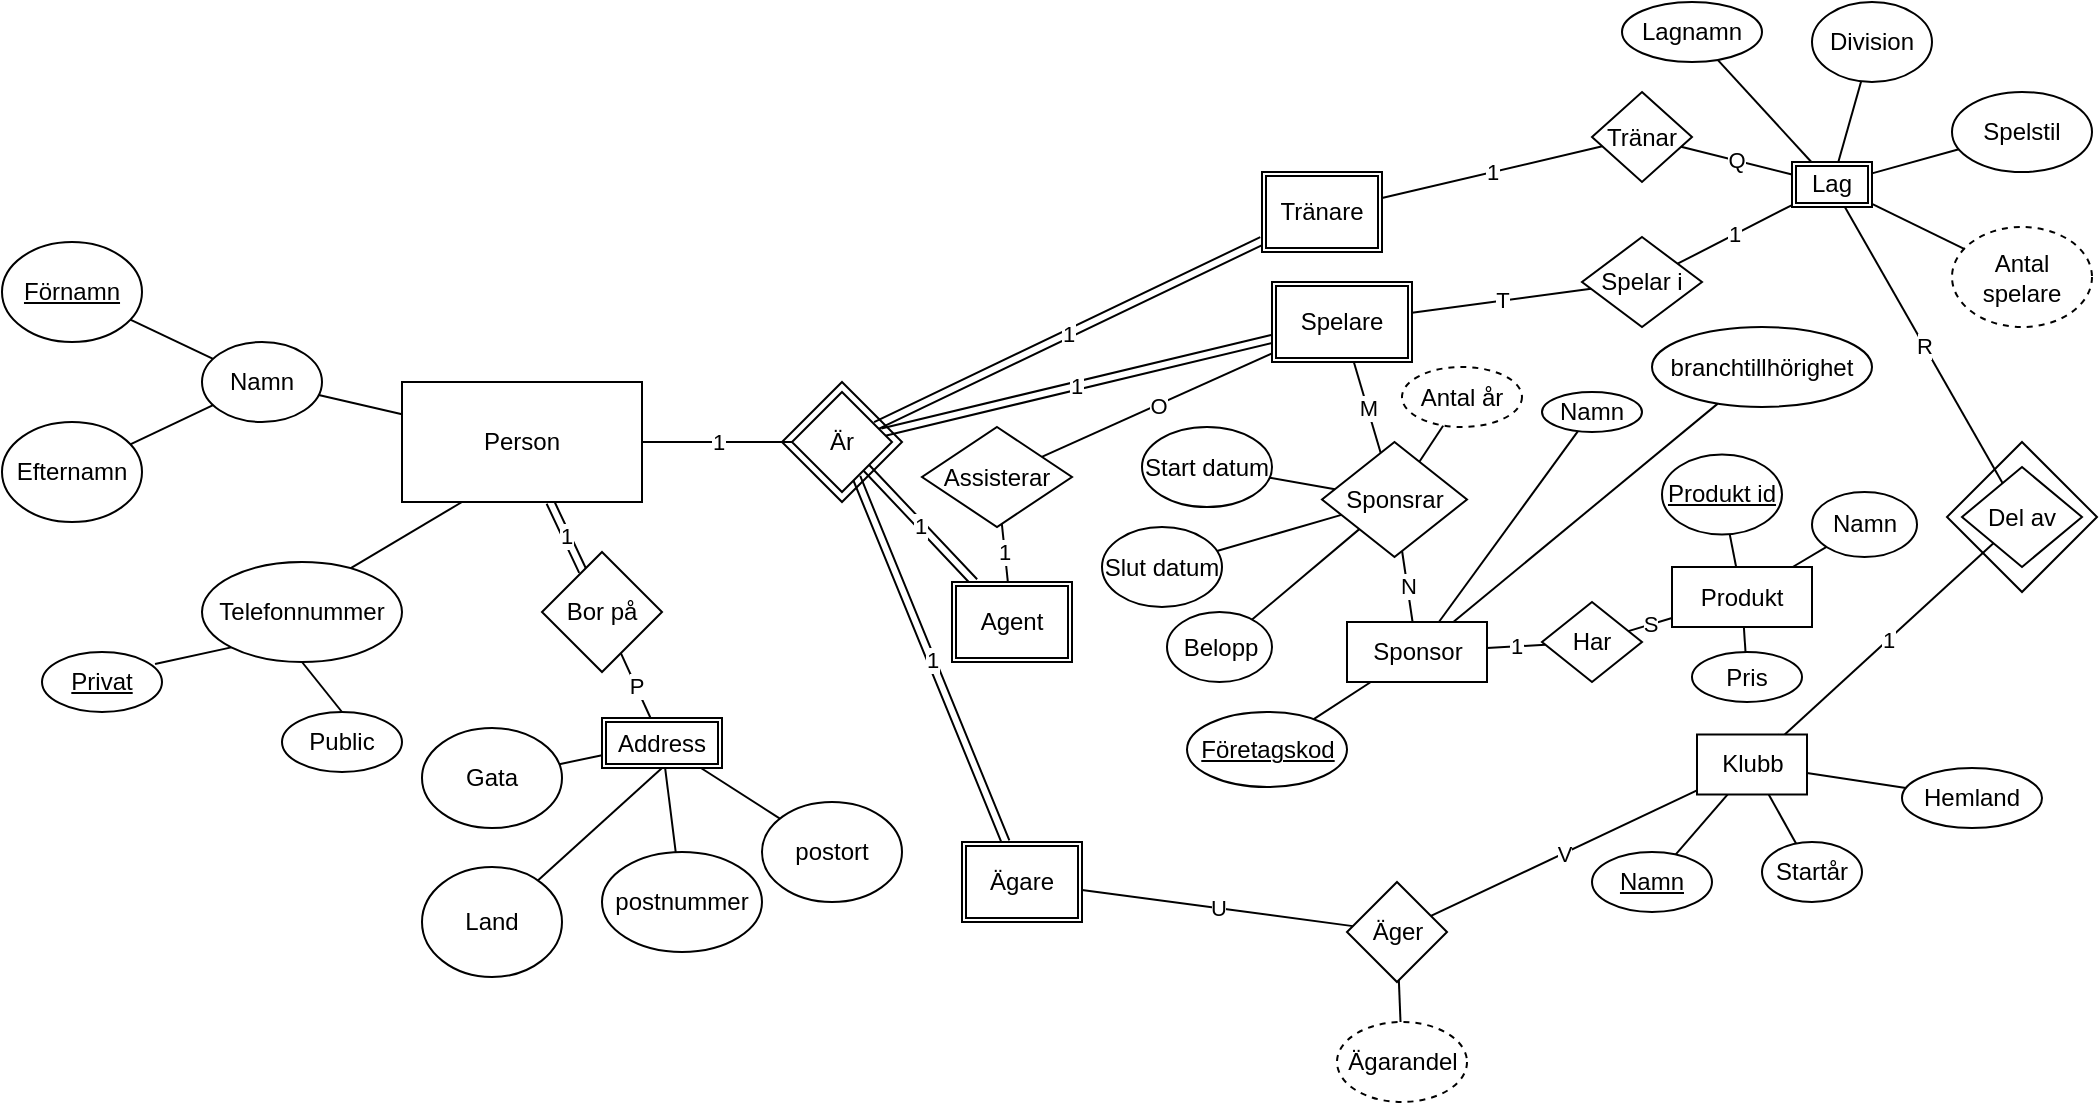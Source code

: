 <mxfile version="14.3.0" type="github">
  <diagram id="R2lEEEUBdFMjLlhIrx00" name="Page-1">
    <mxGraphModel dx="1185" dy="672" grid="1" gridSize="10" guides="1" tooltips="1" connect="1" arrows="1" fold="1" page="1" pageScale="1" pageWidth="850" pageHeight="1100" math="0" shadow="0" extFonts="Permanent Marker^https://fonts.googleapis.com/css?family=Permanent+Marker">
      <root>
        <mxCell id="0" />
        <mxCell id="1" parent="0" />
        <mxCell id="LgoFQunIn0iN0EQQ3ntF-14" value="" style="rhombus;whiteSpace=wrap;html=1;" vertex="1" parent="1">
          <mxGeometry x="1002.5" y="400" width="75" height="75" as="geometry" />
        </mxCell>
        <mxCell id="LgoFQunIn0iN0EQQ3ntF-10" value="" style="rhombus;whiteSpace=wrap;html=1;" vertex="1" parent="1">
          <mxGeometry x="420" y="370" width="60" height="60" as="geometry" />
        </mxCell>
        <mxCell id="Y-o8OTaq_7tzzy2GkSMv-12" value="1" style="orthogonalLoop=1;jettySize=auto;html=1;rounded=0;endArrow=none;endFill=0;" parent="1" source="Y-o8OTaq_7tzzy2GkSMv-2" target="Y-o8OTaq_7tzzy2GkSMv-11" edge="1">
          <mxGeometry relative="1" as="geometry" />
        </mxCell>
        <mxCell id="Y-o8OTaq_7tzzy2GkSMv-22" style="edgeStyle=none;rounded=0;orthogonalLoop=1;jettySize=auto;html=1;endArrow=none;endFill=0;strokeColor=#000000;" parent="1" source="Y-o8OTaq_7tzzy2GkSMv-2" target="Y-o8OTaq_7tzzy2GkSMv-20" edge="1">
          <mxGeometry relative="1" as="geometry">
            <mxPoint x="220" y="320" as="targetPoint" />
          </mxGeometry>
        </mxCell>
        <mxCell id="Y-o8OTaq_7tzzy2GkSMv-29" style="edgeStyle=none;rounded=0;orthogonalLoop=1;jettySize=auto;html=1;exitX=0.25;exitY=1;exitDx=0;exitDy=0;entryX=0.742;entryY=0.063;entryDx=0;entryDy=0;entryPerimeter=0;endArrow=none;endFill=0;strokeColor=#000000;" parent="1" source="Y-o8OTaq_7tzzy2GkSMv-2" target="Y-o8OTaq_7tzzy2GkSMv-26" edge="1">
          <mxGeometry relative="1" as="geometry" />
        </mxCell>
        <mxCell id="Y-o8OTaq_7tzzy2GkSMv-43" value="1" style="edgeStyle=none;rounded=0;orthogonalLoop=1;jettySize=auto;html=1;endArrow=none;endFill=0;strokeColor=#000000;shape=link;" parent="1" source="Y-o8OTaq_7tzzy2GkSMv-2" target="Y-o8OTaq_7tzzy2GkSMv-42" edge="1">
          <mxGeometry relative="1" as="geometry" />
        </mxCell>
        <mxCell id="Y-o8OTaq_7tzzy2GkSMv-2" value="Person" style="rounded=0;whiteSpace=wrap;html=1;" parent="1" vertex="1">
          <mxGeometry x="230" y="370" width="120" height="60" as="geometry" />
        </mxCell>
        <mxCell id="Y-o8OTaq_7tzzy2GkSMv-13" value="1" style="edgeStyle=none;rounded=0;orthogonalLoop=1;jettySize=auto;html=1;endArrow=none;endFill=0;strokeColor=#000000;shape=link;" parent="1" source="Y-o8OTaq_7tzzy2GkSMv-11" target="Y-o8OTaq_7tzzy2GkSMv-47" edge="1">
          <mxGeometry relative="1" as="geometry">
            <mxPoint x="600" y="275" as="targetPoint" />
            <mxPoint x="500" y="350" as="sourcePoint" />
          </mxGeometry>
        </mxCell>
        <mxCell id="Y-o8OTaq_7tzzy2GkSMv-14" value="1" style="edgeStyle=none;rounded=0;orthogonalLoop=1;jettySize=auto;html=1;endArrow=none;endFill=0;strokeColor=#000000;shape=link;" parent="1" source="Y-o8OTaq_7tzzy2GkSMv-11" target="Y-o8OTaq_7tzzy2GkSMv-50" edge="1">
          <mxGeometry relative="1" as="geometry">
            <mxPoint x="660" y="360" as="targetPoint" />
          </mxGeometry>
        </mxCell>
        <mxCell id="Y-o8OTaq_7tzzy2GkSMv-16" value="1" style="edgeStyle=none;rounded=0;orthogonalLoop=1;jettySize=auto;html=1;endArrow=none;endFill=0;strokeColor=#000000;shape=link;" parent="1" source="Y-o8OTaq_7tzzy2GkSMv-11" target="Y-o8OTaq_7tzzy2GkSMv-51" edge="1">
          <mxGeometry relative="1" as="geometry">
            <mxPoint x="640" y="570" as="targetPoint" />
          </mxGeometry>
        </mxCell>
        <mxCell id="Y-o8OTaq_7tzzy2GkSMv-17" value="1" style="edgeStyle=none;rounded=0;orthogonalLoop=1;jettySize=auto;html=1;endArrow=none;endFill=0;strokeColor=#000000;shape=link;" parent="1" source="Y-o8OTaq_7tzzy2GkSMv-11" target="Y-o8OTaq_7tzzy2GkSMv-48" edge="1">
          <mxGeometry relative="1" as="geometry">
            <mxPoint x="560" y="390" as="sourcePoint" />
            <mxPoint x="640" y="445" as="targetPoint" />
          </mxGeometry>
        </mxCell>
        <mxCell id="Y-o8OTaq_7tzzy2GkSMv-11" value="Är" style="rhombus;whiteSpace=wrap;html=1;strokeColor=#000000;" parent="1" vertex="1">
          <mxGeometry x="425" y="375" width="50" height="50" as="geometry" />
        </mxCell>
        <mxCell id="Y-o8OTaq_7tzzy2GkSMv-38" style="edgeStyle=none;rounded=0;orthogonalLoop=1;jettySize=auto;html=1;endArrow=none;endFill=0;strokeColor=#000000;" parent="1" source="Y-o8OTaq_7tzzy2GkSMv-130" target="Y-o8OTaq_7tzzy2GkSMv-34" edge="1">
          <mxGeometry relative="1" as="geometry">
            <mxPoint x="320" y="567.333" as="sourcePoint" />
          </mxGeometry>
        </mxCell>
        <mxCell id="Y-o8OTaq_7tzzy2GkSMv-39" style="edgeStyle=none;rounded=0;orthogonalLoop=1;jettySize=auto;html=1;endArrow=none;endFill=0;strokeColor=#000000;exitX=0.5;exitY=1;exitDx=0;exitDy=0;" parent="1" source="Y-o8OTaq_7tzzy2GkSMv-130" target="Y-o8OTaq_7tzzy2GkSMv-33" edge="1">
          <mxGeometry relative="1" as="geometry">
            <mxPoint x="344.171" y="570" as="sourcePoint" />
            <mxPoint x="300" y="607" as="targetPoint" />
          </mxGeometry>
        </mxCell>
        <mxCell id="Y-o8OTaq_7tzzy2GkSMv-40" style="edgeStyle=none;rounded=0;orthogonalLoop=1;jettySize=auto;html=1;endArrow=none;endFill=0;strokeColor=#000000;" parent="1" source="Y-o8OTaq_7tzzy2GkSMv-130" target="Y-o8OTaq_7tzzy2GkSMv-35" edge="1">
          <mxGeometry relative="1" as="geometry">
            <mxPoint x="358.041" y="570" as="sourcePoint" />
          </mxGeometry>
        </mxCell>
        <mxCell id="Y-o8OTaq_7tzzy2GkSMv-41" style="edgeStyle=none;rounded=0;orthogonalLoop=1;jettySize=auto;html=1;endArrow=none;endFill=0;strokeColor=#000000;" parent="1" source="Y-o8OTaq_7tzzy2GkSMv-130" target="Y-o8OTaq_7tzzy2GkSMv-36" edge="1">
          <mxGeometry relative="1" as="geometry">
            <mxPoint x="381.963" y="570" as="sourcePoint" />
          </mxGeometry>
        </mxCell>
        <mxCell id="Y-o8OTaq_7tzzy2GkSMv-23" style="edgeStyle=none;rounded=0;orthogonalLoop=1;jettySize=auto;html=1;endArrow=none;endFill=0;strokeColor=#000000;" parent="1" source="Y-o8OTaq_7tzzy2GkSMv-20" target="Y-o8OTaq_7tzzy2GkSMv-21" edge="1">
          <mxGeometry relative="1" as="geometry">
            <mxPoint x="122" y="300" as="sourcePoint" />
            <mxPoint x="130" y="290" as="targetPoint" />
          </mxGeometry>
        </mxCell>
        <mxCell id="Y-o8OTaq_7tzzy2GkSMv-25" style="edgeStyle=none;rounded=0;orthogonalLoop=1;jettySize=auto;html=1;endArrow=none;endFill=0;strokeColor=#000000;" parent="1" source="Y-o8OTaq_7tzzy2GkSMv-20" target="Y-o8OTaq_7tzzy2GkSMv-24" edge="1">
          <mxGeometry relative="1" as="geometry">
            <mxPoint x="129" y="440" as="sourcePoint" />
            <mxPoint x="129" y="440" as="targetPoint" />
          </mxGeometry>
        </mxCell>
        <mxCell id="Y-o8OTaq_7tzzy2GkSMv-20" value="Namn" style="ellipse;whiteSpace=wrap;html=1;strokeColor=#000000;" parent="1" vertex="1">
          <mxGeometry x="130" y="350" width="60" height="40" as="geometry" />
        </mxCell>
        <mxCell id="Y-o8OTaq_7tzzy2GkSMv-21" value="&lt;u&gt;Förnamn&lt;/u&gt;" style="ellipse;whiteSpace=wrap;html=1;strokeColor=#000000;" parent="1" vertex="1">
          <mxGeometry x="30" y="300" width="70" height="50" as="geometry" />
        </mxCell>
        <mxCell id="Y-o8OTaq_7tzzy2GkSMv-24" value="Efternamn" style="ellipse;whiteSpace=wrap;html=1;strokeColor=#000000;" parent="1" vertex="1">
          <mxGeometry x="30" y="390" width="70" height="50" as="geometry" />
        </mxCell>
        <mxCell id="Y-o8OTaq_7tzzy2GkSMv-30" style="edgeStyle=none;rounded=0;orthogonalLoop=1;jettySize=auto;html=1;exitX=0;exitY=1;exitDx=0;exitDy=0;entryX=0.942;entryY=0.2;entryDx=0;entryDy=0;entryPerimeter=0;endArrow=none;endFill=0;strokeColor=#000000;" parent="1" source="Y-o8OTaq_7tzzy2GkSMv-26" target="Y-o8OTaq_7tzzy2GkSMv-27" edge="1">
          <mxGeometry relative="1" as="geometry" />
        </mxCell>
        <mxCell id="Y-o8OTaq_7tzzy2GkSMv-31" style="edgeStyle=none;rounded=0;orthogonalLoop=1;jettySize=auto;html=1;exitX=0.5;exitY=1;exitDx=0;exitDy=0;entryX=0.5;entryY=0;entryDx=0;entryDy=0;endArrow=none;endFill=0;strokeColor=#000000;" parent="1" source="Y-o8OTaq_7tzzy2GkSMv-26" target="Y-o8OTaq_7tzzy2GkSMv-28" edge="1">
          <mxGeometry relative="1" as="geometry" />
        </mxCell>
        <mxCell id="Y-o8OTaq_7tzzy2GkSMv-26" value="Telefonnummer" style="ellipse;whiteSpace=wrap;html=1;strokeColor=#000000;" parent="1" vertex="1">
          <mxGeometry x="130" y="460" width="100" height="50" as="geometry" />
        </mxCell>
        <mxCell id="Y-o8OTaq_7tzzy2GkSMv-27" value="&lt;u&gt;Privat&lt;/u&gt;" style="ellipse;whiteSpace=wrap;html=1;strokeColor=#000000;" parent="1" vertex="1">
          <mxGeometry x="50" y="505" width="60" height="30" as="geometry" />
        </mxCell>
        <mxCell id="Y-o8OTaq_7tzzy2GkSMv-28" value="Public" style="ellipse;whiteSpace=wrap;html=1;strokeColor=#000000;" parent="1" vertex="1">
          <mxGeometry x="170" y="535" width="60" height="30" as="geometry" />
        </mxCell>
        <mxCell id="Y-o8OTaq_7tzzy2GkSMv-33" value="Land" style="ellipse;whiteSpace=wrap;html=1;strokeColor=#000000;" parent="1" vertex="1">
          <mxGeometry x="240" y="612.5" width="70" height="55" as="geometry" />
        </mxCell>
        <mxCell id="Y-o8OTaq_7tzzy2GkSMv-34" value="Gata" style="ellipse;whiteSpace=wrap;html=1;strokeColor=#000000;" parent="1" vertex="1">
          <mxGeometry x="240" y="543" width="70" height="50" as="geometry" />
        </mxCell>
        <mxCell id="Y-o8OTaq_7tzzy2GkSMv-35" value="postnummer" style="ellipse;whiteSpace=wrap;html=1;strokeColor=#000000;" parent="1" vertex="1">
          <mxGeometry x="330" y="605" width="80" height="50" as="geometry" />
        </mxCell>
        <mxCell id="Y-o8OTaq_7tzzy2GkSMv-36" value="postort" style="ellipse;whiteSpace=wrap;html=1;strokeColor=#000000;" parent="1" vertex="1">
          <mxGeometry x="410" y="580" width="70" height="50" as="geometry" />
        </mxCell>
        <mxCell id="Y-o8OTaq_7tzzy2GkSMv-44" value="P" style="edgeStyle=none;rounded=0;orthogonalLoop=1;jettySize=auto;html=1;endArrow=none;endFill=0;strokeColor=#000000;" parent="1" source="Y-o8OTaq_7tzzy2GkSMv-42" target="Y-o8OTaq_7tzzy2GkSMv-130" edge="1">
          <mxGeometry relative="1" as="geometry">
            <mxPoint x="355" y="540" as="targetPoint" />
          </mxGeometry>
        </mxCell>
        <mxCell id="Y-o8OTaq_7tzzy2GkSMv-42" value="Bor på" style="rhombus;whiteSpace=wrap;html=1;strokeColor=#000000;" parent="1" vertex="1">
          <mxGeometry x="300" y="455" width="60" height="60" as="geometry" />
        </mxCell>
        <mxCell id="Y-o8OTaq_7tzzy2GkSMv-46" style="edgeStyle=none;rounded=0;orthogonalLoop=1;jettySize=auto;html=1;exitX=1;exitY=0;exitDx=0;exitDy=0;endArrow=none;endFill=0;strokeColor=#000000;" parent="1" edge="1">
          <mxGeometry relative="1" as="geometry">
            <mxPoint x="930" y="290" as="sourcePoint" />
            <mxPoint x="930" y="290" as="targetPoint" />
          </mxGeometry>
        </mxCell>
        <mxCell id="Y-o8OTaq_7tzzy2GkSMv-76" value="U" style="edgeStyle=none;rounded=0;orthogonalLoop=1;jettySize=auto;html=1;endArrow=none;endFill=0;strokeColor=#000000;" parent="1" source="Y-o8OTaq_7tzzy2GkSMv-47" target="Y-o8OTaq_7tzzy2GkSMv-73" edge="1">
          <mxGeometry relative="1" as="geometry" />
        </mxCell>
        <mxCell id="Y-o8OTaq_7tzzy2GkSMv-47" value="Ägare" style="shape=ext;double=1;rounded=0;whiteSpace=wrap;html=1;strokeColor=#000000;" parent="1" vertex="1">
          <mxGeometry x="510" y="600" width="60" height="40" as="geometry" />
        </mxCell>
        <mxCell id="Y-o8OTaq_7tzzy2GkSMv-48" value="Tränare" style="shape=ext;double=1;rounded=0;whiteSpace=wrap;html=1;strokeColor=#000000;" parent="1" vertex="1">
          <mxGeometry x="660" y="265" width="60" height="40" as="geometry" />
        </mxCell>
        <mxCell id="Y-o8OTaq_7tzzy2GkSMv-50" value="Agent" style="shape=ext;double=1;rounded=0;whiteSpace=wrap;html=1;strokeColor=#000000;" parent="1" vertex="1">
          <mxGeometry x="505" y="470" width="60" height="40" as="geometry" />
        </mxCell>
        <mxCell id="Y-o8OTaq_7tzzy2GkSMv-79" value="O" style="edgeStyle=none;rounded=0;orthogonalLoop=1;jettySize=auto;html=1;endArrow=none;endFill=0;strokeColor=#000000;" parent="1" source="Y-o8OTaq_7tzzy2GkSMv-51" target="Y-o8OTaq_7tzzy2GkSMv-78" edge="1">
          <mxGeometry relative="1" as="geometry" />
        </mxCell>
        <mxCell id="Y-o8OTaq_7tzzy2GkSMv-51" value="Spelare" style="shape=ext;double=1;rounded=0;whiteSpace=wrap;html=1;strokeColor=#000000;" parent="1" vertex="1">
          <mxGeometry x="665" y="320" width="70" height="40" as="geometry" />
        </mxCell>
        <mxCell id="Y-o8OTaq_7tzzy2GkSMv-66" style="edgeStyle=none;rounded=0;orthogonalLoop=1;jettySize=auto;html=1;endArrow=none;endFill=0;strokeColor=#000000;" parent="1" source="Y-o8OTaq_7tzzy2GkSMv-132" target="Y-o8OTaq_7tzzy2GkSMv-55" edge="1">
          <mxGeometry relative="1" as="geometry">
            <mxPoint x="931.861" y="260" as="sourcePoint" />
          </mxGeometry>
        </mxCell>
        <mxCell id="Y-o8OTaq_7tzzy2GkSMv-67" style="edgeStyle=none;rounded=0;orthogonalLoop=1;jettySize=auto;html=1;endArrow=none;endFill=0;strokeColor=#000000;" parent="1" source="Y-o8OTaq_7tzzy2GkSMv-132" target="Y-o8OTaq_7tzzy2GkSMv-56" edge="1">
          <mxGeometry relative="1" as="geometry">
            <mxPoint x="960.89" y="260" as="sourcePoint" />
          </mxGeometry>
        </mxCell>
        <mxCell id="Y-o8OTaq_7tzzy2GkSMv-62" style="edgeStyle=none;rounded=0;orthogonalLoop=1;jettySize=auto;html=1;endArrow=none;endFill=0;strokeColor=#000000;" parent="1" source="Y-o8OTaq_7tzzy2GkSMv-53" target="Y-o8OTaq_7tzzy2GkSMv-60" edge="1">
          <mxGeometry relative="1" as="geometry" />
        </mxCell>
        <mxCell id="Y-o8OTaq_7tzzy2GkSMv-63" style="edgeStyle=none;rounded=0;orthogonalLoop=1;jettySize=auto;html=1;endArrow=none;endFill=0;strokeColor=#000000;" parent="1" source="Y-o8OTaq_7tzzy2GkSMv-53" target="Y-o8OTaq_7tzzy2GkSMv-59" edge="1">
          <mxGeometry relative="1" as="geometry" />
        </mxCell>
        <mxCell id="Y-o8OTaq_7tzzy2GkSMv-64" style="edgeStyle=none;rounded=0;orthogonalLoop=1;jettySize=auto;html=1;exitX=0.75;exitY=0;exitDx=0;exitDy=0;endArrow=none;endFill=0;strokeColor=#000000;" parent="1" source="Y-o8OTaq_7tzzy2GkSMv-53" target="Y-o8OTaq_7tzzy2GkSMv-58" edge="1">
          <mxGeometry relative="1" as="geometry" />
        </mxCell>
        <mxCell id="Y-o8OTaq_7tzzy2GkSMv-77" value="V" style="edgeStyle=none;rounded=0;orthogonalLoop=1;jettySize=auto;html=1;endArrow=none;endFill=0;strokeColor=#000000;" parent="1" source="Y-o8OTaq_7tzzy2GkSMv-53" target="Y-o8OTaq_7tzzy2GkSMv-73" edge="1">
          <mxGeometry relative="1" as="geometry" />
        </mxCell>
        <mxCell id="Y-o8OTaq_7tzzy2GkSMv-53" value="Klubb" style="rounded=0;whiteSpace=wrap;html=1;strokeColor=#000000;" parent="1" vertex="1">
          <mxGeometry x="877.5" y="546.25" width="55" height="30" as="geometry" />
        </mxCell>
        <mxCell id="Y-o8OTaq_7tzzy2GkSMv-55" value="Lagnamn" style="ellipse;whiteSpace=wrap;html=1;strokeColor=#000000;" parent="1" vertex="1">
          <mxGeometry x="840" y="180" width="70" height="30" as="geometry" />
        </mxCell>
        <mxCell id="Y-o8OTaq_7tzzy2GkSMv-56" value="Spelstil" style="ellipse;whiteSpace=wrap;html=1;strokeColor=#000000;" parent="1" vertex="1">
          <mxGeometry x="1005" y="225" width="70" height="40" as="geometry" />
        </mxCell>
        <mxCell id="Y-o8OTaq_7tzzy2GkSMv-58" value="&lt;u&gt;Namn&lt;/u&gt;" style="ellipse;whiteSpace=wrap;html=1;strokeColor=#000000;" parent="1" vertex="1">
          <mxGeometry x="825" y="605" width="60" height="30" as="geometry" />
        </mxCell>
        <mxCell id="Y-o8OTaq_7tzzy2GkSMv-59" value="Startår" style="ellipse;whiteSpace=wrap;html=1;strokeColor=#000000;" parent="1" vertex="1">
          <mxGeometry x="910" y="600" width="50" height="30" as="geometry" />
        </mxCell>
        <mxCell id="Y-o8OTaq_7tzzy2GkSMv-60" value="Hemland" style="ellipse;whiteSpace=wrap;html=1;strokeColor=#000000;" parent="1" vertex="1">
          <mxGeometry x="980" y="563" width="70" height="30" as="geometry" />
        </mxCell>
        <mxCell id="Y-o8OTaq_7tzzy2GkSMv-69" style="edgeStyle=none;rounded=0;orthogonalLoop=1;jettySize=auto;html=1;endArrow=none;endFill=0;strokeColor=#000000;" parent="1" source="Y-o8OTaq_7tzzy2GkSMv-68" target="Y-o8OTaq_7tzzy2GkSMv-132" edge="1">
          <mxGeometry relative="1" as="geometry">
            <mxPoint x="946.765" y="260" as="targetPoint" />
          </mxGeometry>
        </mxCell>
        <mxCell id="Y-o8OTaq_7tzzy2GkSMv-68" value="Division" style="ellipse;whiteSpace=wrap;html=1;strokeColor=#000000;" parent="1" vertex="1">
          <mxGeometry x="935" y="180" width="60" height="40" as="geometry" />
        </mxCell>
        <mxCell id="Y-o8OTaq_7tzzy2GkSMv-72" style="edgeStyle=none;rounded=0;orthogonalLoop=1;jettySize=auto;html=1;endArrow=none;endFill=0;strokeColor=#000000;" parent="1" source="Y-o8OTaq_7tzzy2GkSMv-71" target="Y-o8OTaq_7tzzy2GkSMv-132" edge="1">
          <mxGeometry relative="1" as="geometry">
            <mxPoint x="980" y="274.327" as="targetPoint" />
          </mxGeometry>
        </mxCell>
        <mxCell id="Y-o8OTaq_7tzzy2GkSMv-71" value="Antal spelare" style="ellipse;whiteSpace=wrap;html=1;strokeColor=#000000;dashed=1;" parent="1" vertex="1">
          <mxGeometry x="1005" y="292.5" width="70" height="50" as="geometry" />
        </mxCell>
        <mxCell id="Y-o8OTaq_7tzzy2GkSMv-73" value="Äger" style="rhombus;whiteSpace=wrap;html=1;strokeColor=#000000;" parent="1" vertex="1">
          <mxGeometry x="702.5" y="620" width="50" height="50" as="geometry" />
        </mxCell>
        <mxCell id="Y-o8OTaq_7tzzy2GkSMv-75" style="edgeStyle=none;rounded=0;orthogonalLoop=1;jettySize=auto;html=1;endArrow=none;endFill=0;strokeColor=#000000;" parent="1" source="Y-o8OTaq_7tzzy2GkSMv-74" target="Y-o8OTaq_7tzzy2GkSMv-73" edge="1">
          <mxGeometry relative="1" as="geometry" />
        </mxCell>
        <mxCell id="Y-o8OTaq_7tzzy2GkSMv-74" value="Ägarandel" style="ellipse;whiteSpace=wrap;html=1;dashed=1;strokeColor=#000000;" parent="1" vertex="1">
          <mxGeometry x="697.5" y="690" width="65" height="40" as="geometry" />
        </mxCell>
        <mxCell id="Y-o8OTaq_7tzzy2GkSMv-80" value="1" style="edgeStyle=none;rounded=0;orthogonalLoop=1;jettySize=auto;html=1;endArrow=none;endFill=0;strokeColor=#000000;" parent="1" source="Y-o8OTaq_7tzzy2GkSMv-78" target="Y-o8OTaq_7tzzy2GkSMv-50" edge="1">
          <mxGeometry relative="1" as="geometry" />
        </mxCell>
        <mxCell id="Y-o8OTaq_7tzzy2GkSMv-78" value="Assisterar" style="rhombus;whiteSpace=wrap;html=1;strokeColor=#000000;" parent="1" vertex="1">
          <mxGeometry x="490" y="392.5" width="75" height="50" as="geometry" />
        </mxCell>
        <mxCell id="Y-o8OTaq_7tzzy2GkSMv-85" value="Q" style="edgeStyle=none;rounded=0;orthogonalLoop=1;jettySize=auto;html=1;endArrow=none;endFill=0;strokeColor=#000000;" parent="1" source="Y-o8OTaq_7tzzy2GkSMv-81" target="Y-o8OTaq_7tzzy2GkSMv-132" edge="1">
          <mxGeometry relative="1" as="geometry">
            <mxPoint x="910" y="264.868" as="targetPoint" />
          </mxGeometry>
        </mxCell>
        <mxCell id="Y-o8OTaq_7tzzy2GkSMv-86" value="1" style="edgeStyle=none;rounded=0;orthogonalLoop=1;jettySize=auto;html=1;endArrow=none;endFill=0;strokeColor=#000000;" parent="1" source="Y-o8OTaq_7tzzy2GkSMv-81" target="Y-o8OTaq_7tzzy2GkSMv-48" edge="1">
          <mxGeometry relative="1" as="geometry" />
        </mxCell>
        <mxCell id="Y-o8OTaq_7tzzy2GkSMv-81" value="Tränar" style="rhombus;whiteSpace=wrap;html=1;strokeColor=#000000;" parent="1" vertex="1">
          <mxGeometry x="825" y="225" width="50" height="45" as="geometry" />
        </mxCell>
        <mxCell id="Y-o8OTaq_7tzzy2GkSMv-83" value="T" style="edgeStyle=none;rounded=0;orthogonalLoop=1;jettySize=auto;html=1;endArrow=none;endFill=0;strokeColor=#000000;" parent="1" source="Y-o8OTaq_7tzzy2GkSMv-82" target="Y-o8OTaq_7tzzy2GkSMv-51" edge="1">
          <mxGeometry relative="1" as="geometry" />
        </mxCell>
        <mxCell id="Y-o8OTaq_7tzzy2GkSMv-84" value="1" style="edgeStyle=none;rounded=0;orthogonalLoop=1;jettySize=auto;html=1;endArrow=none;endFill=0;strokeColor=#000000;" parent="1" source="Y-o8OTaq_7tzzy2GkSMv-82" target="Y-o8OTaq_7tzzy2GkSMv-132" edge="1">
          <mxGeometry relative="1" as="geometry">
            <mxPoint x="913.333" y="290.0" as="targetPoint" />
          </mxGeometry>
        </mxCell>
        <mxCell id="Y-o8OTaq_7tzzy2GkSMv-82" value="Spelar i" style="rhombus;whiteSpace=wrap;html=1;strokeColor=#000000;" parent="1" vertex="1">
          <mxGeometry x="820" y="297.5" width="60" height="45" as="geometry" />
        </mxCell>
        <mxCell id="Y-o8OTaq_7tzzy2GkSMv-87" value="Sponsor" style="rounded=0;whiteSpace=wrap;html=1;strokeColor=#000000;" parent="1" vertex="1">
          <mxGeometry x="702.5" y="490" width="70" height="30" as="geometry" />
        </mxCell>
        <mxCell id="Y-o8OTaq_7tzzy2GkSMv-89" style="edgeStyle=none;rounded=0;orthogonalLoop=1;jettySize=auto;html=1;endArrow=none;endFill=0;strokeColor=#000000;" parent="1" source="Y-o8OTaq_7tzzy2GkSMv-88" target="Y-o8OTaq_7tzzy2GkSMv-87" edge="1">
          <mxGeometry relative="1" as="geometry" />
        </mxCell>
        <mxCell id="Y-o8OTaq_7tzzy2GkSMv-88" value="&lt;u&gt;Företagskod&lt;/u&gt;" style="ellipse;whiteSpace=wrap;html=1;strokeColor=#000000;" parent="1" vertex="1">
          <mxGeometry x="622.5" y="535" width="80" height="37.5" as="geometry" />
        </mxCell>
        <mxCell id="Y-o8OTaq_7tzzy2GkSMv-90" value="Produkt" style="rounded=0;whiteSpace=wrap;html=1;strokeColor=#000000;" parent="1" vertex="1">
          <mxGeometry x="865" y="462.5" width="70" height="30" as="geometry" />
        </mxCell>
        <mxCell id="Y-o8OTaq_7tzzy2GkSMv-93" style="edgeStyle=none;rounded=0;orthogonalLoop=1;jettySize=auto;html=1;endArrow=none;endFill=0;strokeColor=#000000;" parent="1" source="Y-o8OTaq_7tzzy2GkSMv-91" target="Y-o8OTaq_7tzzy2GkSMv-87" edge="1">
          <mxGeometry relative="1" as="geometry" />
        </mxCell>
        <mxCell id="Y-o8OTaq_7tzzy2GkSMv-91" value="branchtillhörighet" style="ellipse;whiteSpace=wrap;html=1;strokeColor=#000000;" parent="1" vertex="1">
          <mxGeometry x="855" y="342.5" width="110" height="40" as="geometry" />
        </mxCell>
        <mxCell id="Y-o8OTaq_7tzzy2GkSMv-94" style="edgeStyle=none;rounded=0;orthogonalLoop=1;jettySize=auto;html=1;endArrow=none;endFill=0;strokeColor=#000000;" parent="1" source="Y-o8OTaq_7tzzy2GkSMv-92" target="Y-o8OTaq_7tzzy2GkSMv-87" edge="1">
          <mxGeometry relative="1" as="geometry" />
        </mxCell>
        <mxCell id="Y-o8OTaq_7tzzy2GkSMv-92" value="Namn" style="ellipse;whiteSpace=wrap;html=1;strokeColor=#000000;" parent="1" vertex="1">
          <mxGeometry x="800" y="375" width="50" height="20" as="geometry" />
        </mxCell>
        <mxCell id="Y-o8OTaq_7tzzy2GkSMv-96" value="1" style="edgeStyle=none;rounded=0;orthogonalLoop=1;jettySize=auto;html=1;endArrow=none;endFill=0;strokeColor=#000000;" parent="1" source="Y-o8OTaq_7tzzy2GkSMv-95" target="Y-o8OTaq_7tzzy2GkSMv-87" edge="1">
          <mxGeometry relative="1" as="geometry" />
        </mxCell>
        <mxCell id="Y-o8OTaq_7tzzy2GkSMv-97" value="S" style="edgeStyle=none;rounded=0;orthogonalLoop=1;jettySize=auto;html=1;endArrow=none;endFill=0;strokeColor=#000000;" parent="1" source="Y-o8OTaq_7tzzy2GkSMv-95" target="Y-o8OTaq_7tzzy2GkSMv-90" edge="1">
          <mxGeometry relative="1" as="geometry" />
        </mxCell>
        <mxCell id="Y-o8OTaq_7tzzy2GkSMv-95" value="Har" style="rhombus;whiteSpace=wrap;html=1;strokeColor=#000000;" parent="1" vertex="1">
          <mxGeometry x="800" y="480" width="50" height="40" as="geometry" />
        </mxCell>
        <mxCell id="Y-o8OTaq_7tzzy2GkSMv-103" style="edgeStyle=none;rounded=0;orthogonalLoop=1;jettySize=auto;html=1;endArrow=none;endFill=0;strokeColor=#000000;" parent="1" source="Y-o8OTaq_7tzzy2GkSMv-99" target="LgoFQunIn0iN0EQQ3ntF-3" edge="1">
          <mxGeometry relative="1" as="geometry">
            <mxPoint x="605.2" y="497.5" as="targetPoint" />
          </mxGeometry>
        </mxCell>
        <mxCell id="Y-o8OTaq_7tzzy2GkSMv-99" value="Start datum" style="ellipse;whiteSpace=wrap;html=1;strokeColor=#000000;" parent="1" vertex="1">
          <mxGeometry x="600" y="392.5" width="65" height="40" as="geometry" />
        </mxCell>
        <mxCell id="Y-o8OTaq_7tzzy2GkSMv-102" style="edgeStyle=none;rounded=0;orthogonalLoop=1;jettySize=auto;html=1;endArrow=none;endFill=0;strokeColor=#000000;" parent="1" source="Y-o8OTaq_7tzzy2GkSMv-100" target="LgoFQunIn0iN0EQQ3ntF-3" edge="1">
          <mxGeometry relative="1" as="geometry">
            <mxPoint x="626.757" y="497.5" as="targetPoint" />
          </mxGeometry>
        </mxCell>
        <mxCell id="Y-o8OTaq_7tzzy2GkSMv-100" value="Slut datum" style="ellipse;whiteSpace=wrap;html=1;strokeColor=#000000;" parent="1" vertex="1">
          <mxGeometry x="580" y="442.5" width="60" height="40" as="geometry" />
        </mxCell>
        <mxCell id="Y-o8OTaq_7tzzy2GkSMv-104" style="edgeStyle=none;rounded=0;orthogonalLoop=1;jettySize=auto;html=1;endArrow=none;endFill=0;strokeColor=#000000;" parent="1" source="Y-o8OTaq_7tzzy2GkSMv-101" target="LgoFQunIn0iN0EQQ3ntF-3" edge="1">
          <mxGeometry relative="1" as="geometry">
            <mxPoint x="662.593" y="497.5" as="targetPoint" />
          </mxGeometry>
        </mxCell>
        <mxCell id="Y-o8OTaq_7tzzy2GkSMv-101" value="Antal år" style="ellipse;whiteSpace=wrap;html=1;strokeColor=#000000;dashed=1;" parent="1" vertex="1">
          <mxGeometry x="730" y="362.5" width="60" height="30" as="geometry" />
        </mxCell>
        <mxCell id="Y-o8OTaq_7tzzy2GkSMv-109" value="R" style="edgeStyle=none;rounded=0;orthogonalLoop=1;jettySize=auto;html=1;endArrow=none;endFill=0;strokeColor=#000000;" parent="1" source="Y-o8OTaq_7tzzy2GkSMv-108" target="Y-o8OTaq_7tzzy2GkSMv-132" edge="1">
          <mxGeometry relative="1" as="geometry">
            <mxPoint x="954.808" y="290.0" as="targetPoint" />
          </mxGeometry>
        </mxCell>
        <mxCell id="Y-o8OTaq_7tzzy2GkSMv-110" value="1" style="edgeStyle=none;rounded=0;orthogonalLoop=1;jettySize=auto;html=1;endArrow=none;endFill=0;strokeColor=#000000;" parent="1" source="Y-o8OTaq_7tzzy2GkSMv-108" target="Y-o8OTaq_7tzzy2GkSMv-53" edge="1">
          <mxGeometry relative="1" as="geometry" />
        </mxCell>
        <mxCell id="Y-o8OTaq_7tzzy2GkSMv-108" value="Del av" style="rhombus;whiteSpace=wrap;html=1;strokeColor=#000000;" parent="1" vertex="1">
          <mxGeometry x="1010" y="412.5" width="60" height="50" as="geometry" />
        </mxCell>
        <mxCell id="Y-o8OTaq_7tzzy2GkSMv-123" style="edgeStyle=none;rounded=0;orthogonalLoop=1;jettySize=auto;html=1;endArrow=none;endFill=0;strokeColor=#000000;" parent="1" source="Y-o8OTaq_7tzzy2GkSMv-122" target="Y-o8OTaq_7tzzy2GkSMv-90" edge="1">
          <mxGeometry relative="1" as="geometry" />
        </mxCell>
        <mxCell id="Y-o8OTaq_7tzzy2GkSMv-122" value="&lt;u&gt;Produkt id&lt;/u&gt;" style="ellipse;whiteSpace=wrap;html=1;strokeColor=#000000;" parent="1" vertex="1">
          <mxGeometry x="860" y="406.25" width="60" height="40" as="geometry" />
        </mxCell>
        <mxCell id="Y-o8OTaq_7tzzy2GkSMv-125" style="edgeStyle=none;rounded=0;orthogonalLoop=1;jettySize=auto;html=1;endArrow=none;endFill=0;strokeColor=#000000;" parent="1" source="Y-o8OTaq_7tzzy2GkSMv-124" target="Y-o8OTaq_7tzzy2GkSMv-90" edge="1">
          <mxGeometry relative="1" as="geometry" />
        </mxCell>
        <mxCell id="Y-o8OTaq_7tzzy2GkSMv-124" value="Namn" style="ellipse;whiteSpace=wrap;html=1;strokeColor=#000000;" parent="1" vertex="1">
          <mxGeometry x="935" y="425" width="52.5" height="32.5" as="geometry" />
        </mxCell>
        <mxCell id="Y-o8OTaq_7tzzy2GkSMv-128" style="edgeStyle=none;rounded=0;orthogonalLoop=1;jettySize=auto;html=1;endArrow=none;endFill=0;strokeColor=#000000;" parent="1" source="Y-o8OTaq_7tzzy2GkSMv-127" target="LgoFQunIn0iN0EQQ3ntF-3" edge="1">
          <mxGeometry relative="1" as="geometry">
            <mxPoint x="641.562" y="497.5" as="targetPoint" />
          </mxGeometry>
        </mxCell>
        <mxCell id="Y-o8OTaq_7tzzy2GkSMv-127" value="Belopp" style="ellipse;whiteSpace=wrap;html=1;strokeColor=#000000;" parent="1" vertex="1">
          <mxGeometry x="612.5" y="485" width="52.5" height="35" as="geometry" />
        </mxCell>
        <mxCell id="Y-o8OTaq_7tzzy2GkSMv-130" value="Address" style="shape=ext;double=1;rounded=0;whiteSpace=wrap;html=1;strokeColor=#000000;" parent="1" vertex="1">
          <mxGeometry x="330" y="538" width="60" height="25" as="geometry" />
        </mxCell>
        <mxCell id="Y-o8OTaq_7tzzy2GkSMv-132" value="Lag" style="shape=ext;double=1;rounded=0;whiteSpace=wrap;html=1;strokeColor=#000000;" parent="1" vertex="1">
          <mxGeometry x="925" y="260" width="40" height="22.5" as="geometry" />
        </mxCell>
        <mxCell id="LgoFQunIn0iN0EQQ3ntF-3" value="Sponsrar" style="rhombus;whiteSpace=wrap;html=1;" vertex="1" parent="1">
          <mxGeometry x="690" y="400" width="72.5" height="57.5" as="geometry" />
        </mxCell>
        <mxCell id="LgoFQunIn0iN0EQQ3ntF-6" value="N" style="endArrow=none;html=1;" edge="1" parent="1" source="Y-o8OTaq_7tzzy2GkSMv-87" target="LgoFQunIn0iN0EQQ3ntF-3">
          <mxGeometry width="50" height="50" relative="1" as="geometry">
            <mxPoint x="700" y="410" as="sourcePoint" />
            <mxPoint x="750" y="360" as="targetPoint" />
          </mxGeometry>
        </mxCell>
        <mxCell id="LgoFQunIn0iN0EQQ3ntF-7" value="M" style="endArrow=none;html=1;" edge="1" parent="1" source="LgoFQunIn0iN0EQQ3ntF-3" target="Y-o8OTaq_7tzzy2GkSMv-51">
          <mxGeometry width="50" height="50" relative="1" as="geometry">
            <mxPoint x="700" y="410" as="sourcePoint" />
            <mxPoint x="750" y="360" as="targetPoint" />
          </mxGeometry>
        </mxCell>
        <mxCell id="LgoFQunIn0iN0EQQ3ntF-9" style="edgeStyle=none;orthogonalLoop=1;jettySize=auto;html=1;endArrow=none;" edge="1" parent="1" source="LgoFQunIn0iN0EQQ3ntF-8" target="Y-o8OTaq_7tzzy2GkSMv-90">
          <mxGeometry relative="1" as="geometry" />
        </mxCell>
        <mxCell id="LgoFQunIn0iN0EQQ3ntF-8" value="Pris" style="ellipse;whiteSpace=wrap;html=1;" vertex="1" parent="1">
          <mxGeometry x="875" y="505" width="55" height="25" as="geometry" />
        </mxCell>
      </root>
    </mxGraphModel>
  </diagram>
</mxfile>
